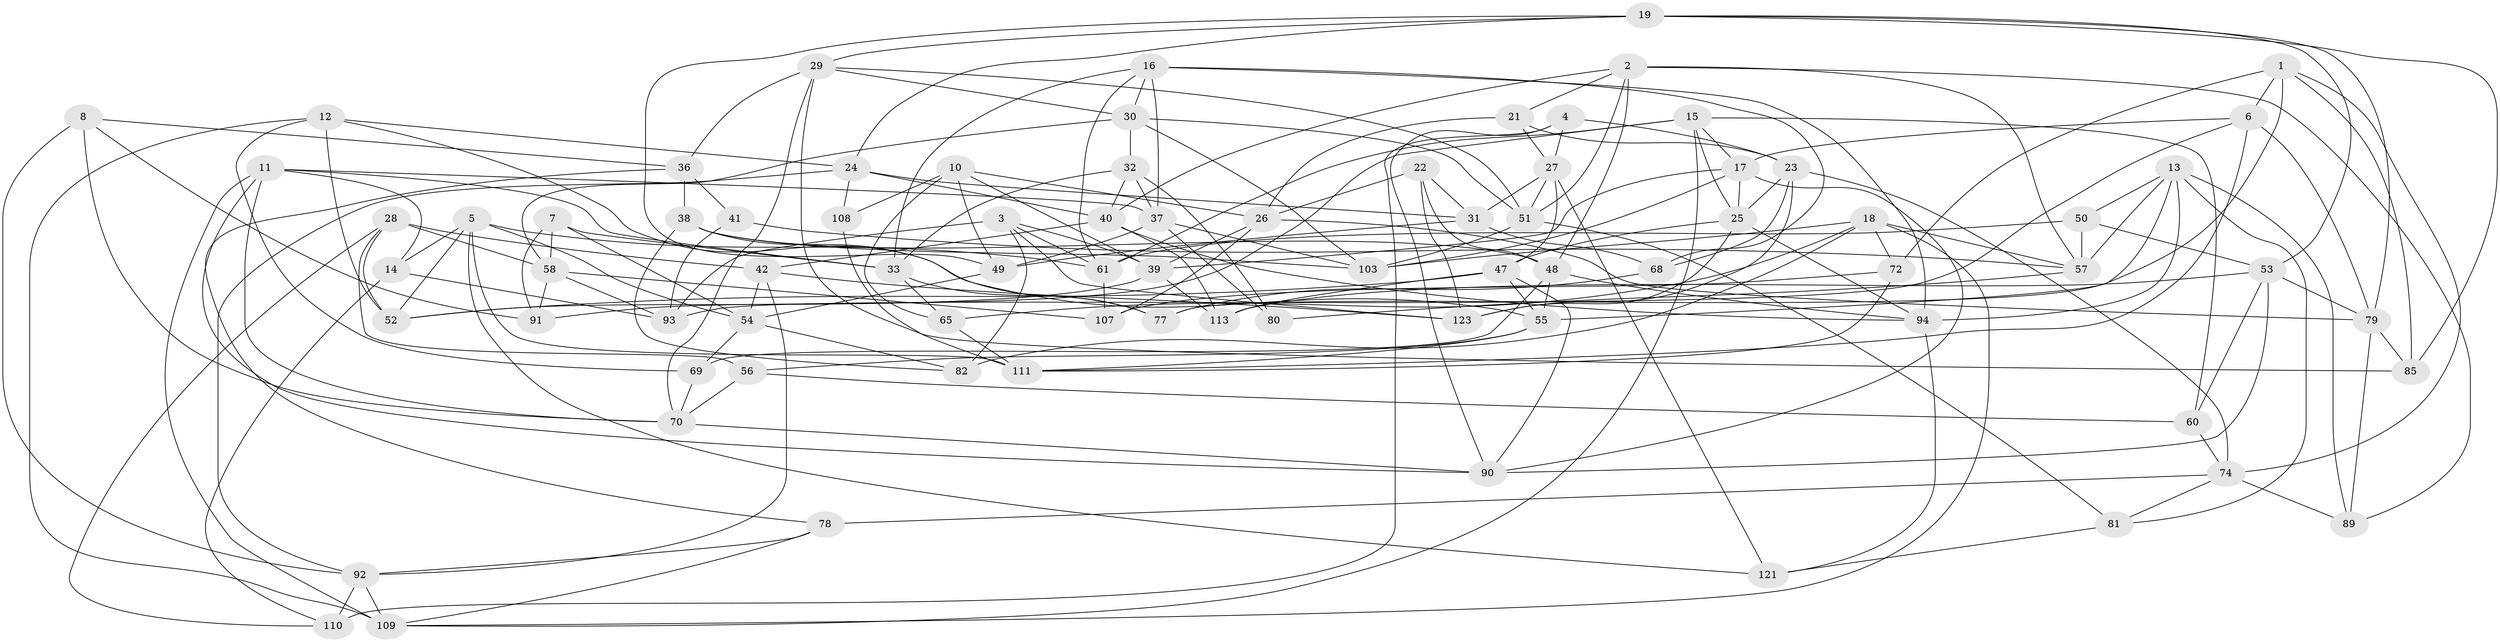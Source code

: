 // Generated by graph-tools (version 1.1) at 2025/52/02/27/25 19:52:28]
// undirected, 80 vertices, 204 edges
graph export_dot {
graph [start="1"]
  node [color=gray90,style=filled];
  1 [super="+119"];
  2 [super="+43"];
  3 [super="+35"];
  4;
  5 [super="+9"];
  6 [super="+20"];
  7;
  8;
  10 [super="+84"];
  11 [super="+34"];
  12 [super="+59"];
  13 [super="+64"];
  14;
  15 [super="+66"];
  16 [super="+100"];
  17 [super="+130"];
  18 [super="+114"];
  19 [super="+88"];
  21;
  22;
  23 [super="+83"];
  24 [super="+131"];
  25 [super="+132"];
  26 [super="+87"];
  27 [super="+45"];
  28 [super="+101"];
  29 [super="+99"];
  30 [super="+106"];
  31 [super="+71"];
  32 [super="+46"];
  33 [super="+75"];
  36 [super="+127"];
  37 [super="+44"];
  38 [super="+128"];
  39 [super="+86"];
  40 [super="+124"];
  41;
  42 [super="+62"];
  47 [super="+96"];
  48 [super="+117"];
  49 [super="+73"];
  50;
  51 [super="+76"];
  52 [super="+126"];
  53 [super="+63"];
  54 [super="+67"];
  55 [super="+102"];
  56;
  57 [super="+105"];
  58 [super="+116"];
  60;
  61 [super="+118"];
  65;
  68;
  69;
  70 [super="+95"];
  72;
  74 [super="+104"];
  77;
  78;
  79 [super="+98"];
  80;
  81;
  82;
  85;
  89;
  90 [super="+97"];
  91;
  92 [super="+133"];
  93 [super="+115"];
  94 [super="+120"];
  103 [super="+112"];
  107;
  108;
  109 [super="+122"];
  110;
  111 [super="+129"];
  113;
  121;
  123 [super="+125"];
  1 -- 6 [weight=2];
  1 -- 72;
  1 -- 77;
  1 -- 85;
  1 -- 74;
  2 -- 48;
  2 -- 21;
  2 -- 57;
  2 -- 40;
  2 -- 89;
  2 -- 51;
  3 -- 82;
  3 -- 123 [weight=2];
  3 -- 93;
  3 -- 39;
  3 -- 61;
  4 -- 110;
  4 -- 90;
  4 -- 27;
  4 -- 23;
  5 -- 111;
  5 -- 121;
  5 -- 61;
  5 -- 14;
  5 -- 54;
  5 -- 52;
  6 -- 79;
  6 -- 17;
  6 -- 111;
  6 -- 93;
  7 -- 33;
  7 -- 91;
  7 -- 58;
  7 -- 54;
  8 -- 91;
  8 -- 36;
  8 -- 70;
  8 -- 92;
  10 -- 65;
  10 -- 39;
  10 -- 108 [weight=2];
  10 -- 26;
  10 -- 49;
  11 -- 33;
  11 -- 109;
  11 -- 14;
  11 -- 90;
  11 -- 37;
  11 -- 70;
  12 -- 109;
  12 -- 24;
  12 -- 52 [weight=2];
  12 -- 69;
  12 -- 55;
  13 -- 94;
  13 -- 89;
  13 -- 57;
  13 -- 81;
  13 -- 50;
  13 -- 55;
  14 -- 110;
  14 -- 93;
  15 -- 109;
  15 -- 91;
  15 -- 60;
  15 -- 61;
  15 -- 17;
  15 -- 25;
  16 -- 33;
  16 -- 68;
  16 -- 61;
  16 -- 94;
  16 -- 30;
  16 -- 37;
  17 -- 39;
  17 -- 90;
  17 -- 103;
  17 -- 25;
  18 -- 57;
  18 -- 82;
  18 -- 109;
  18 -- 72;
  18 -- 65;
  18 -- 103;
  19 -- 85;
  19 -- 49;
  19 -- 24;
  19 -- 53;
  19 -- 79;
  19 -- 29;
  21 -- 23;
  21 -- 27;
  21 -- 26;
  22 -- 48;
  22 -- 123;
  22 -- 26;
  22 -- 31;
  23 -- 68;
  23 -- 123;
  23 -- 74;
  23 -- 25;
  24 -- 92;
  24 -- 40;
  24 -- 108;
  24 -- 31;
  25 -- 123;
  25 -- 94;
  25 -- 47;
  26 -- 107;
  26 -- 39;
  26 -- 79;
  27 -- 47;
  27 -- 121;
  27 -- 31;
  27 -- 51;
  28 -- 42 [weight=2];
  28 -- 110;
  28 -- 56;
  28 -- 58;
  28 -- 52;
  29 -- 85;
  29 -- 70;
  29 -- 36;
  29 -- 51;
  29 -- 30;
  30 -- 58;
  30 -- 32;
  30 -- 103;
  30 -- 51;
  31 -- 49 [weight=2];
  31 -- 68;
  32 -- 37;
  32 -- 80 [weight=2];
  32 -- 40;
  32 -- 33;
  33 -- 65;
  33 -- 77;
  36 -- 78;
  36 -- 41;
  36 -- 38 [weight=2];
  37 -- 80;
  37 -- 103;
  37 -- 49;
  38 -- 77;
  38 -- 82;
  38 -- 103;
  38 -- 48;
  39 -- 113;
  39 -- 52;
  40 -- 113;
  40 -- 94;
  40 -- 42;
  41 -- 93 [weight=2];
  41 -- 57;
  42 -- 92;
  42 -- 123;
  42 -- 54;
  47 -- 113;
  47 -- 52;
  47 -- 55;
  47 -- 90;
  48 -- 94;
  48 -- 69;
  48 -- 55;
  49 -- 54;
  50 -- 53;
  50 -- 61;
  50 -- 57;
  51 -- 103;
  51 -- 81;
  53 -- 60;
  53 -- 113;
  53 -- 90;
  53 -- 79;
  54 -- 69;
  54 -- 82;
  55 -- 56;
  55 -- 111;
  56 -- 60;
  56 -- 70;
  57 -- 80;
  58 -- 93;
  58 -- 91;
  58 -- 107;
  60 -- 74;
  61 -- 107;
  65 -- 111;
  68 -- 77;
  69 -- 70;
  70 -- 90;
  72 -- 111;
  72 -- 107;
  74 -- 89;
  74 -- 78;
  74 -- 81;
  78 -- 92;
  78 -- 109;
  79 -- 85;
  79 -- 89;
  81 -- 121;
  92 -- 109;
  92 -- 110;
  94 -- 121;
  108 -- 111;
}
